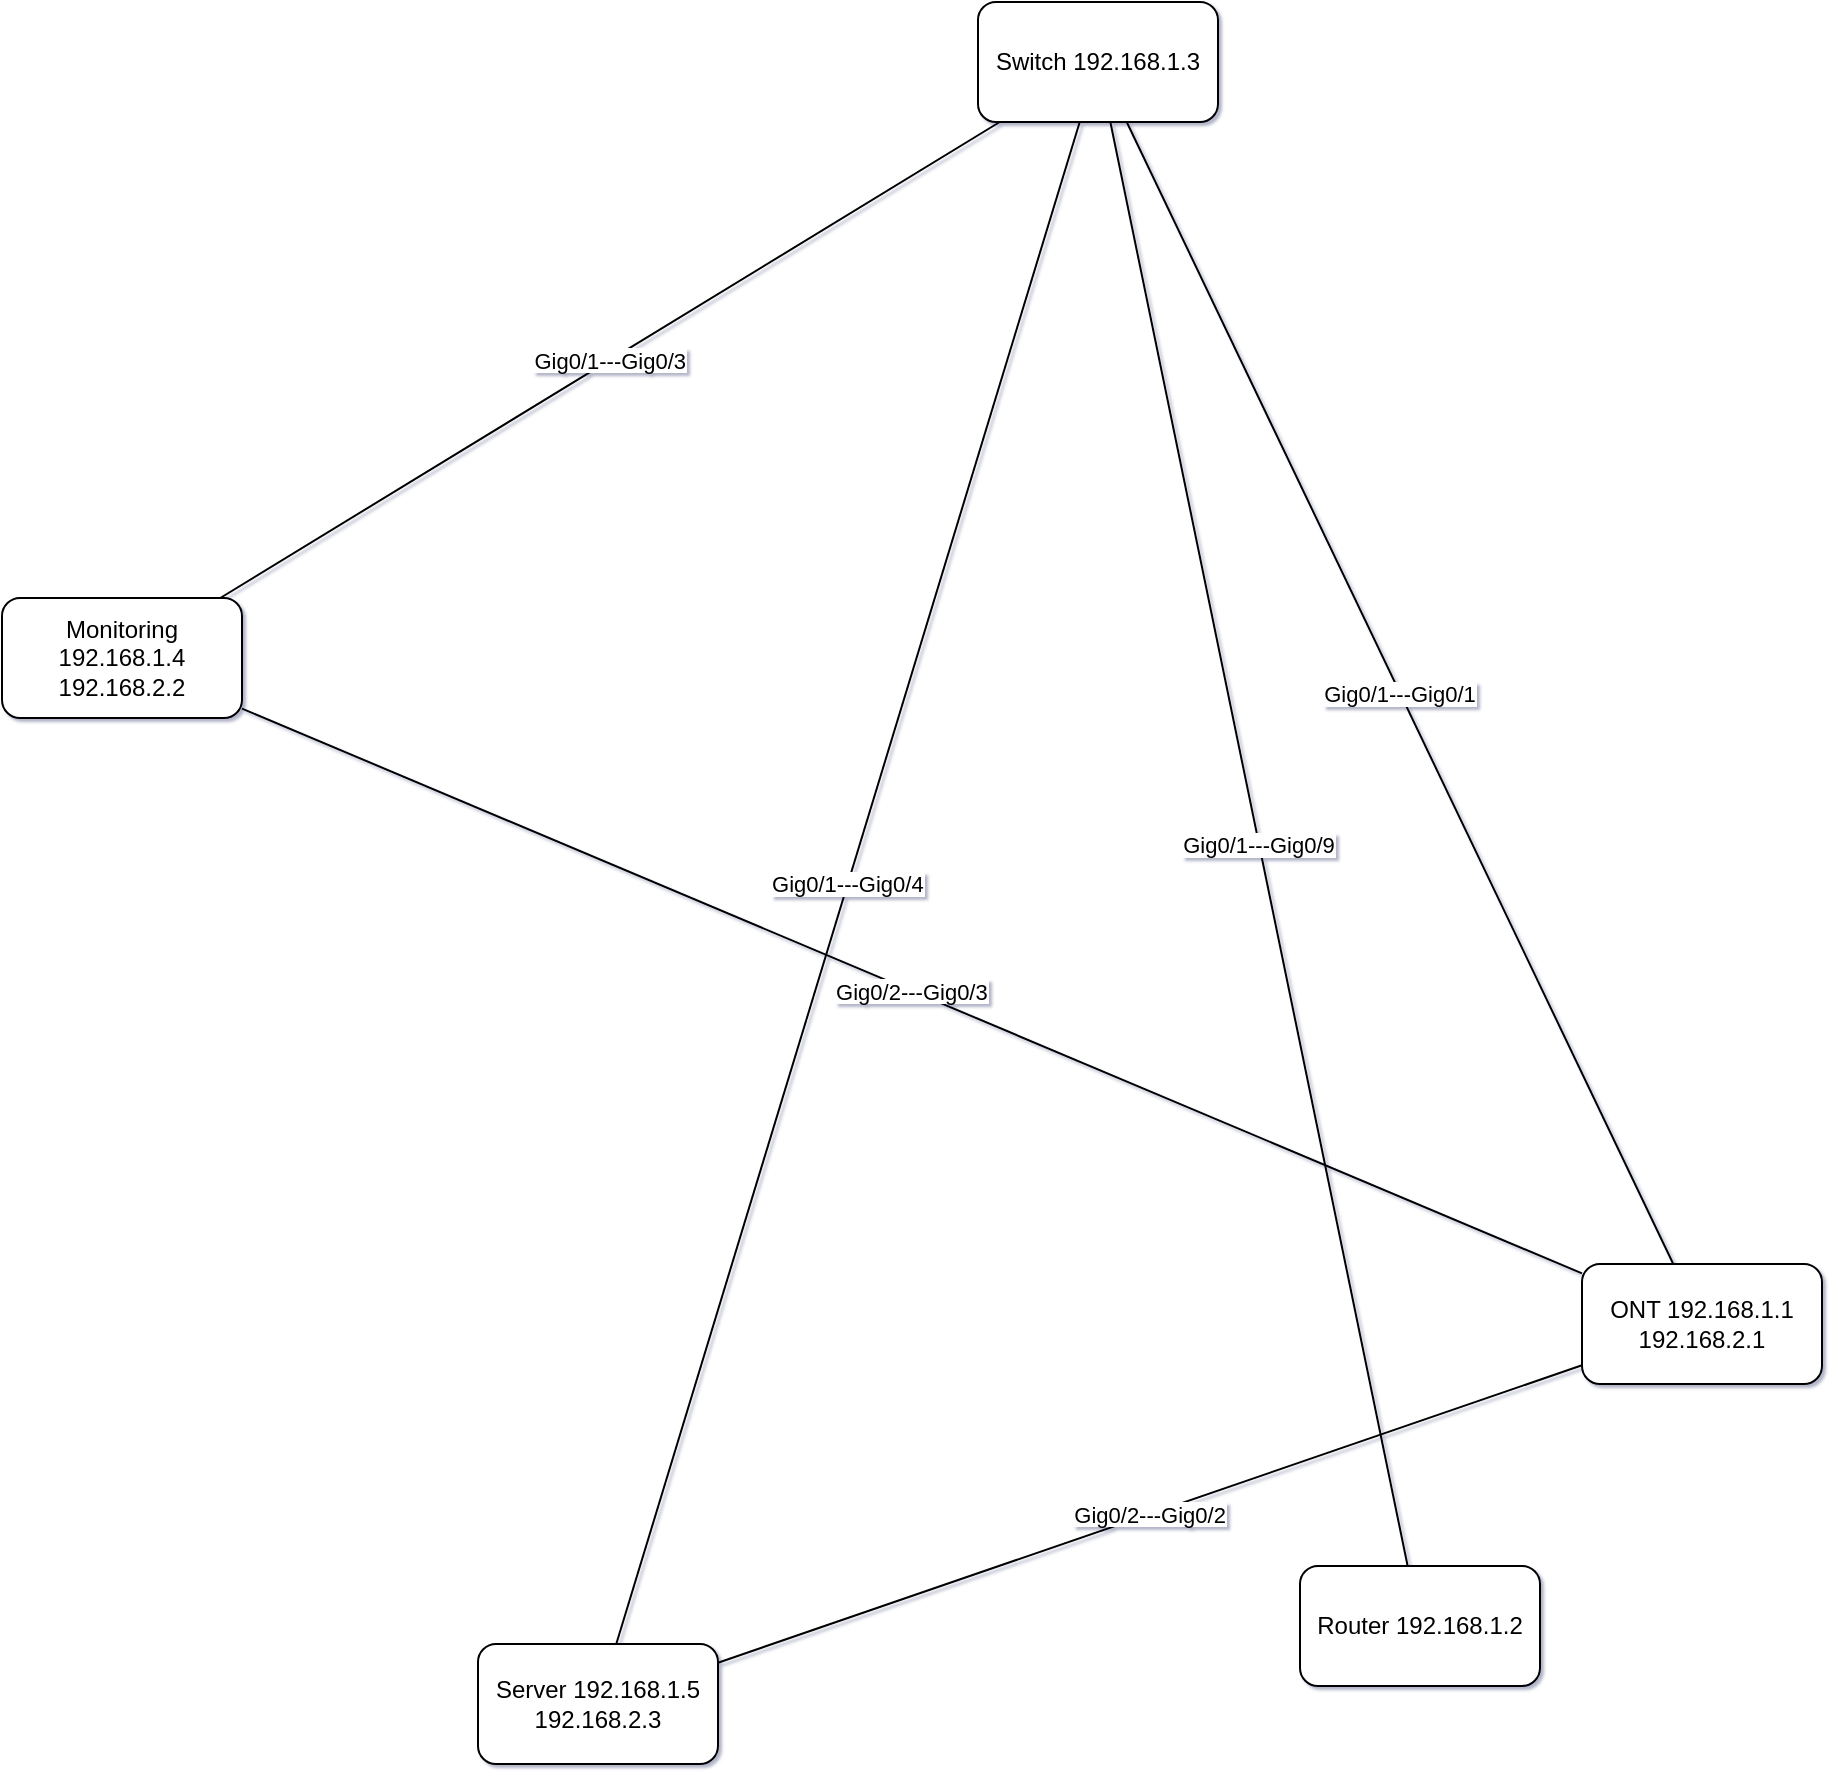 <mxfile type="device" compressed="false">
    <diagram id="Page-1" name="Page-1">
      <mxGraphModel dx="1360" dy="864" grid="1" gridSize="10" guides="1" tooltips="1" connect="1" arrows="1" fold="1" page="1" pageScale="1" pageWidth="827" pageHeight="1169" math="0" shadow="1">
        <root>
          <mxCell id="0" />   
          <mxCell id="1" parent="0" />
        <object id="ONT" label="ONT 192.168.1.1 192.168.2.1">
      <mxCell style="rounded=1;whiteSpace=wrap;html=1;" vertex="1" parent="1">
          <mxGeometry x="1081" y="631" width="120" height="60" as="geometry" />
      </mxCell>
    </object><object id="Router" label="Router 192.168.1.2">
      <mxCell style="rounded=1;whiteSpace=wrap;html=1;" vertex="1" parent="1">
          <mxGeometry x="940" y="782" width="120" height="60" as="geometry" />
      </mxCell>
    </object><object id="Switch" label="Switch 192.168.1.3">
      <mxCell style="rounded=1;whiteSpace=wrap;html=1;" vertex="1" parent="1">
          <mxGeometry x="779" y="0" width="120" height="60" as="geometry" />
      </mxCell>
    </object><object id="Monitoring" label="Monitoring 192.168.1.4 192.168.2.2">
      <mxCell style="rounded=1;whiteSpace=wrap;html=1;" vertex="1" parent="1">
          <mxGeometry x="291" y="298" width="120" height="60" as="geometry" />
      </mxCell>
    </object><object id="Server" label="Server 192.168.1.5 192.168.2.3">
      <mxCell style="rounded=1;whiteSpace=wrap;html=1;" vertex="1" parent="1">
          <mxGeometry x="529" y="821" width="120" height="60" as="geometry" />
      </mxCell>
    </object><object id="bbb3137b8e96b7ea6cdacaba66ba9d78" label="Gig0/1---Gig0/1" source="ONT" target="Switch">
      <mxCell style="endArrow=none;" edge="1" parent="1" source="ONT" target="Switch">
          <mxGeometry relative="1" as="geometry" />
      </mxCell>
    </object><object id="99b197dbc1844bf390dad7749c16e37b" label="Gig0/1---Gig0/9" source="Router" target="Switch">
      <mxCell style="endArrow=none;" edge="1" parent="1" source="Router" target="Switch">
          <mxGeometry relative="1" as="geometry" />
      </mxCell>
    </object><object id="1b7b215cd45ef33b6a3851ef6f2f9d3d" label="Gig0/1---Gig0/4" source="Server" target="Switch">
      <mxCell style="endArrow=none;" edge="1" parent="1" source="Server" target="Switch">
          <mxGeometry relative="1" as="geometry" />
      </mxCell>
    </object><object id="84833bd471beb856914cf05ad4824f23" label="Gig0/2---Gig0/2" source="Server" target="ONT">
      <mxCell style="endArrow=none;" edge="1" parent="1" source="Server" target="ONT">
          <mxGeometry relative="1" as="geometry" />
      </mxCell>
    </object><object id="0e785dd7a34ba38259e2e6d5383c2879" label="Gig0/1---Gig0/3" source="Monitoring" target="Switch">
      <mxCell style="endArrow=none;" edge="1" parent="1" source="Monitoring" target="Switch">
          <mxGeometry relative="1" as="geometry" />
      </mxCell>
    </object><object id="b85f917a84eac8097beb842b4718962e" label="Gig0/2---Gig0/3" source="Monitoring" target="ONT">
      <mxCell style="endArrow=none;" edge="1" parent="1" source="Monitoring" target="ONT">
          <mxGeometry relative="1" as="geometry" />
      </mxCell>
    </object></root>
      </mxGraphModel>
    </diagram></mxfile>